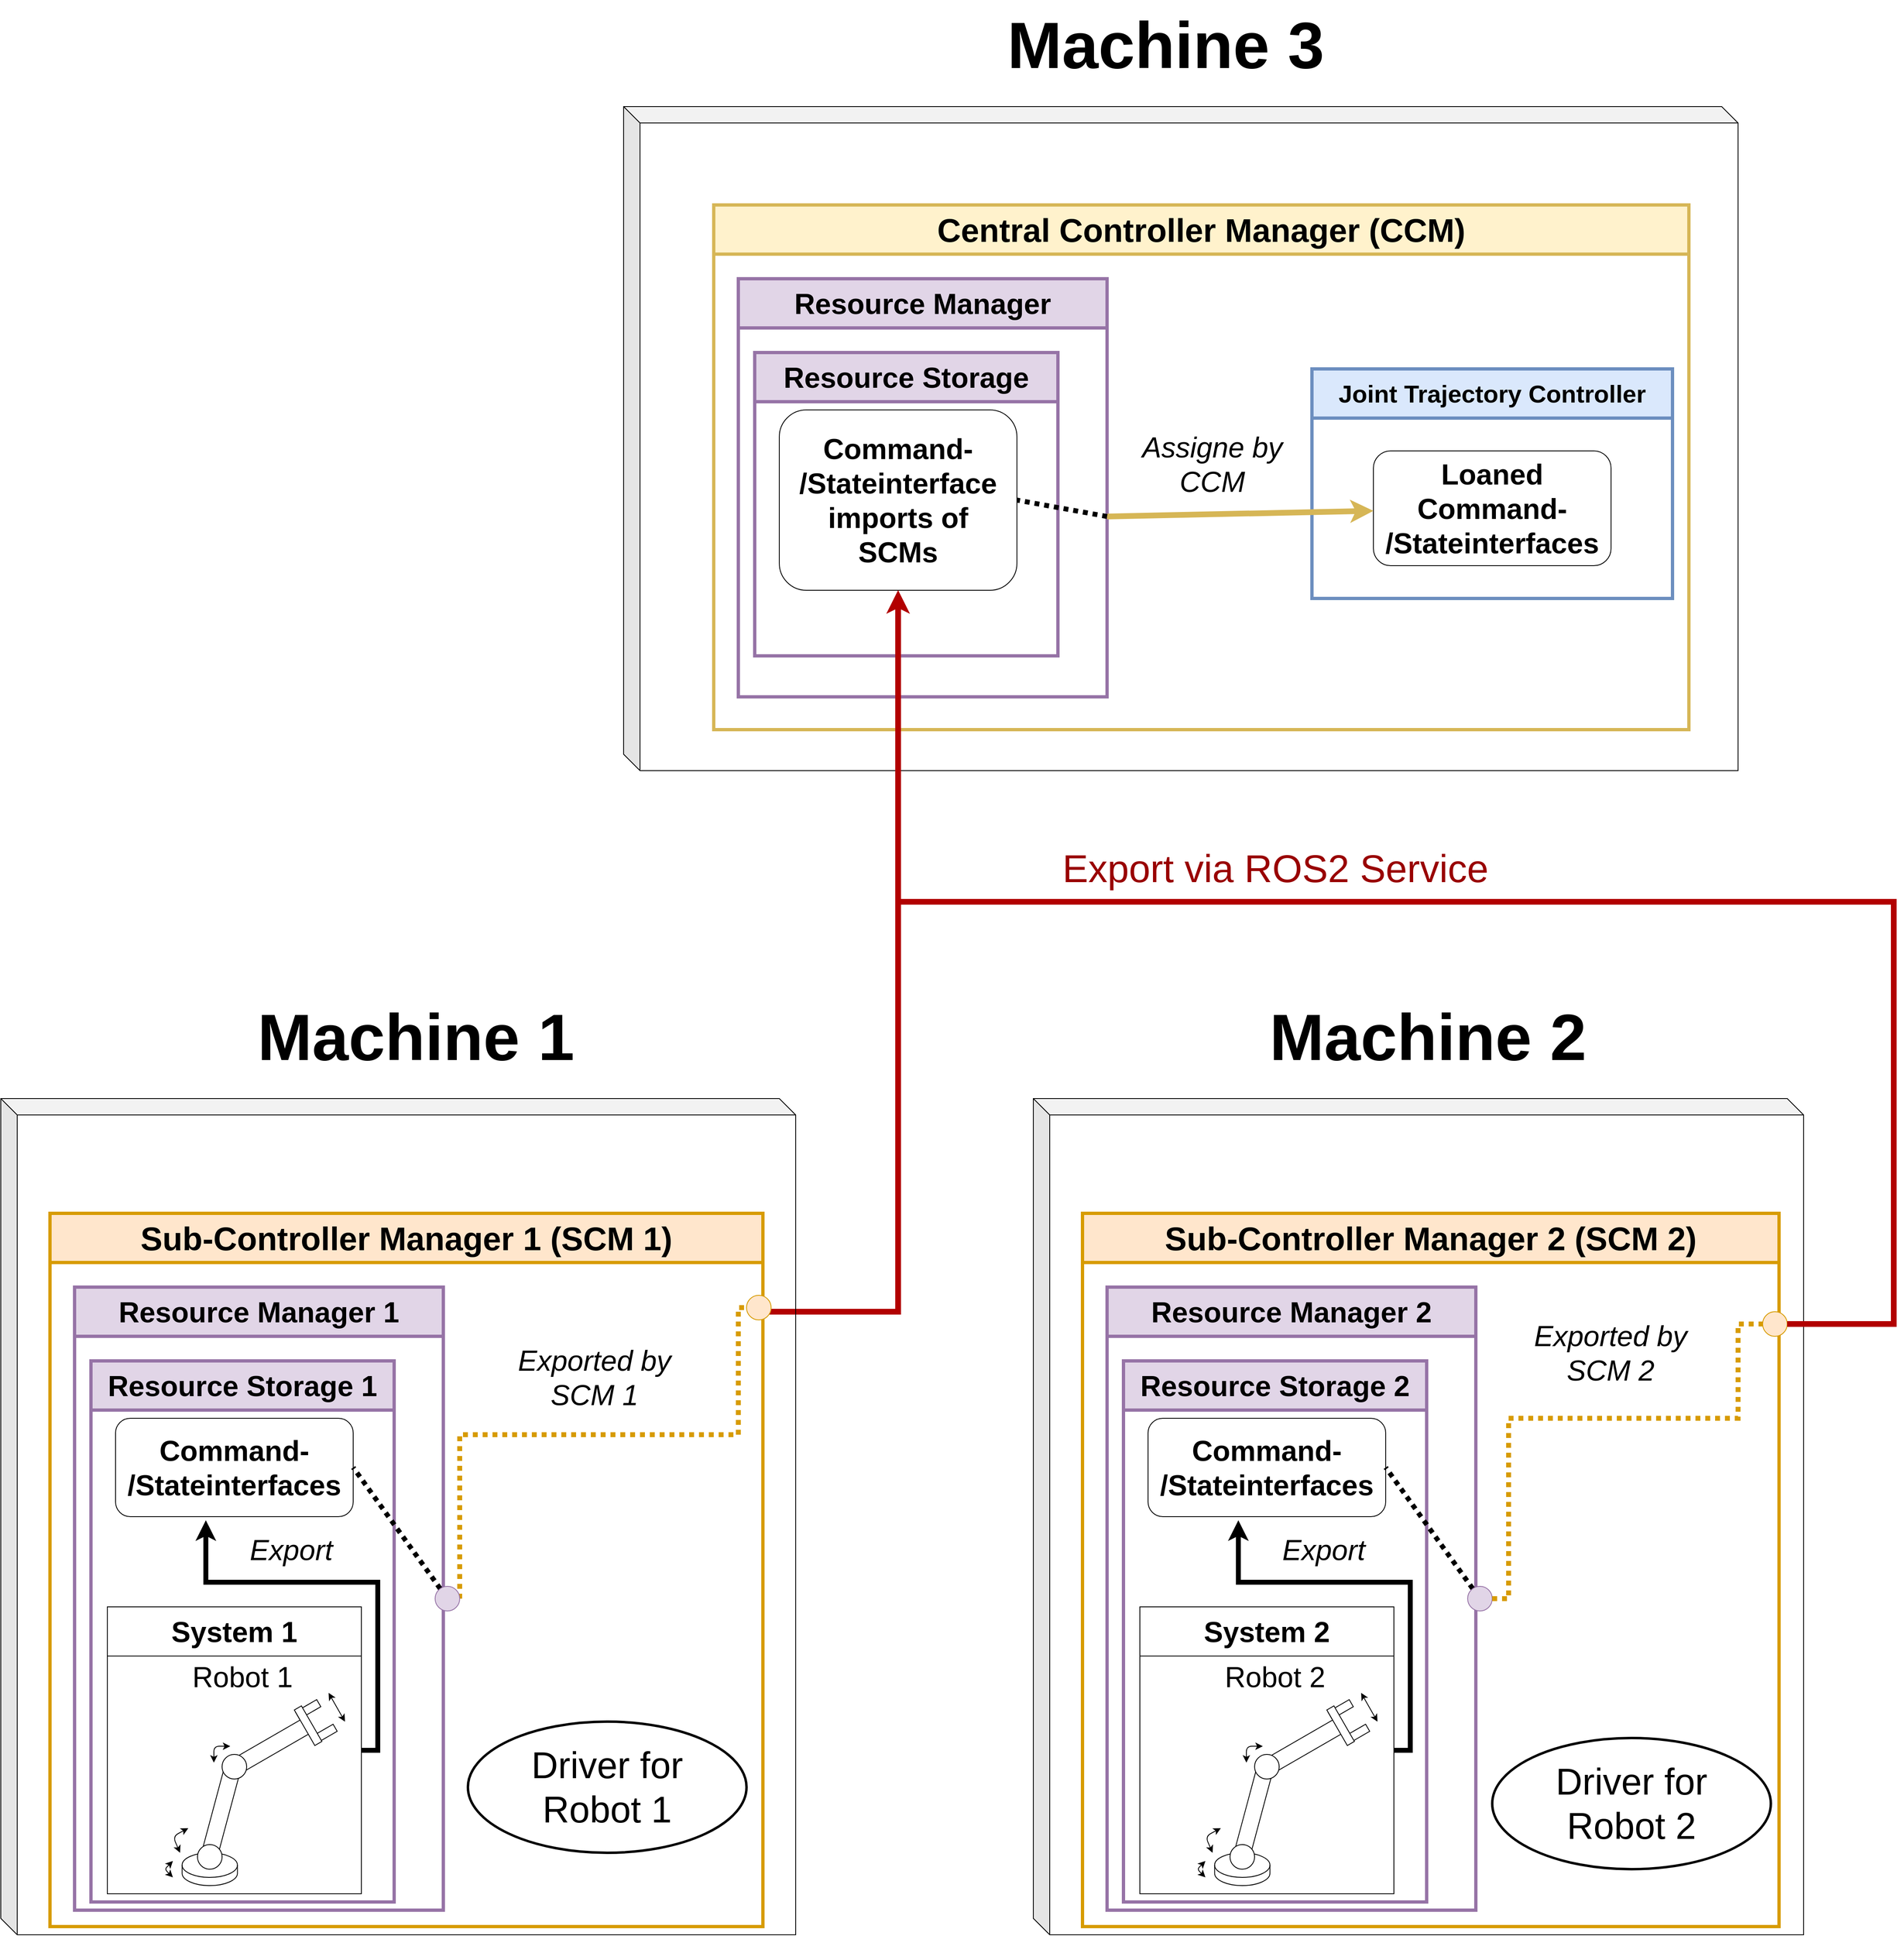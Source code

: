 <mxfile version="21.5.0">
  <diagram name="Page-1" id="56QPCwbd0cLktFSz25ie">
    <mxGraphModel dx="3319" dy="2478" grid="1" gridSize="10" guides="1" tooltips="1" connect="1" arrows="1" fold="1" page="1" pageScale="1" pageWidth="850" pageHeight="1100" math="0" shadow="0">
      <root>
        <mxCell id="0" />
        <mxCell id="1" parent="0" />
        <mxCell id="aH2ZuujqSojjc6NItEgd-45" style="rounded=0;orthogonalLoop=1;jettySize=auto;html=1;exitX=1;exitY=0.5;exitDx=0;exitDy=0;entryX=0.5;entryY=1;entryDx=0;entryDy=0;edgeStyle=orthogonalEdgeStyle;fillColor=#e51400;strokeColor=#B20000;strokeWidth=7;" parent="1" source="aH2ZuujqSojjc6NItEgd-36" target="Qk9qD6PRYy8a2zJd2hO1-43" edge="1">
          <mxGeometry relative="1" as="geometry">
            <Array as="points">
              <mxPoint x="910" y="680" />
              <mxPoint x="1075" y="680" />
            </Array>
          </mxGeometry>
        </mxCell>
        <mxCell id="Qk9qD6PRYy8a2zJd2hO1-58" value="" style="shape=cube;whiteSpace=wrap;html=1;boundedLbl=1;backgroundOutline=1;darkOpacity=0.05;darkOpacity2=0.1;fillColor=none;" parent="1" vertex="1">
          <mxGeometry x="1240" y="420" width="940" height="1020" as="geometry" />
        </mxCell>
        <mxCell id="Qk9qD6PRYy8a2zJd2hO1-56" value="" style="shape=cube;whiteSpace=wrap;html=1;boundedLbl=1;backgroundOutline=1;darkOpacity=0.05;darkOpacity2=0.1;fillColor=none;" parent="1" vertex="1">
          <mxGeometry x="-20" y="420" width="970" height="1020" as="geometry" />
        </mxCell>
        <mxCell id="Qk9qD6PRYy8a2zJd2hO1-60" value="" style="shape=cube;whiteSpace=wrap;html=1;boundedLbl=1;backgroundOutline=1;darkOpacity=0.05;darkOpacity2=0.1;fillColor=none;" parent="1" vertex="1">
          <mxGeometry x="740" y="-790" width="1360" height="810" as="geometry" />
        </mxCell>
        <mxCell id="k2swmo7qzIprsYgqh0As-2" value="&lt;font style=&quot;font-size: 35px;&quot;&gt;Resource Storage 1&lt;br&gt;&lt;/font&gt;" style="swimlane;whiteSpace=wrap;html=1;startSize=60;strokeWidth=4;fillColor=#e1d5e7;strokeColor=#9673a6;" parent="1" vertex="1">
          <mxGeometry x="90" y="740" width="370" height="660" as="geometry" />
        </mxCell>
        <mxCell id="k2swmo7qzIprsYgqh0As-3" value="&lt;font style=&quot;font-size: 35px;&quot;&gt;Resource Manager 1&lt;br&gt;&lt;/font&gt;" style="swimlane;whiteSpace=wrap;html=1;startSize=60;strokeWidth=4;fillColor=#e1d5e7;strokeColor=#9673a6;" parent="1" vertex="1">
          <mxGeometry x="70" y="650" width="450" height="760" as="geometry" />
        </mxCell>
        <mxCell id="k2swmo7qzIprsYgqh0As-4" value="&lt;font style=&quot;font-size: 40px;&quot;&gt;Sub-Controller Manager 1 (SCM 1)&lt;br&gt;&lt;/font&gt;" style="swimlane;whiteSpace=wrap;html=1;startSize=60;strokeWidth=4;fillColor=#ffe6cc;strokeColor=#d79b00;" parent="1" vertex="1">
          <mxGeometry x="40" y="560" width="870" height="870" as="geometry" />
        </mxCell>
        <mxCell id="k2swmo7qzIprsYgqh0As-7" value="" style="rounded=0;whiteSpace=wrap;html=1;rotation=-30;" parent="k2swmo7qzIprsYgqh0As-4" vertex="1">
          <mxGeometry x="320" y="630" width="30" height="10" as="geometry" />
        </mxCell>
        <mxCell id="k2swmo7qzIprsYgqh0As-8" value="" style="rounded=0;whiteSpace=wrap;html=1;rotation=-30;" parent="k2swmo7qzIprsYgqh0As-4" vertex="1">
          <mxGeometry x="300" y="600" width="30" height="10" as="geometry" />
        </mxCell>
        <mxCell id="k2swmo7qzIprsYgqh0As-9" value="" style="shape=cylinder3;whiteSpace=wrap;html=1;boundedLbl=1;backgroundOutline=1;size=15;" parent="k2swmo7qzIprsYgqh0As-4" vertex="1">
          <mxGeometry x="161.25" y="780" width="67.5" height="40" as="geometry" />
        </mxCell>
        <mxCell id="k2swmo7qzIprsYgqh0As-10" value="" style="rounded=0;whiteSpace=wrap;html=1;rotation=-30;direction=south;" parent="k2swmo7qzIprsYgqh0As-4" vertex="1">
          <mxGeometry x="220" y="640" width="100" height="20" as="geometry" />
        </mxCell>
        <mxCell id="k2swmo7qzIprsYgqh0As-11" value="" style="rounded=0;whiteSpace=wrap;html=1;rotation=15;" parent="k2swmo7qzIprsYgqh0As-4" vertex="1">
          <mxGeometry x="200" y="670" width="20" height="110" as="geometry" />
        </mxCell>
        <mxCell id="k2swmo7qzIprsYgqh0As-12" value="" style="ellipse;whiteSpace=wrap;html=1;aspect=fixed;" parent="k2swmo7qzIprsYgqh0As-4" vertex="1">
          <mxGeometry x="180" y="770" width="30" height="30" as="geometry" />
        </mxCell>
        <mxCell id="k2swmo7qzIprsYgqh0As-13" value="" style="ellipse;whiteSpace=wrap;html=1;aspect=fixed;" parent="k2swmo7qzIprsYgqh0As-4" vertex="1">
          <mxGeometry x="210" y="660" width="30" height="30" as="geometry" />
        </mxCell>
        <mxCell id="k2swmo7qzIprsYgqh0As-14" value="" style="rounded=0;whiteSpace=wrap;html=1;rotation=60;" parent="k2swmo7qzIprsYgqh0As-4" vertex="1">
          <mxGeometry x="290" y="620" width="50" height="10" as="geometry" />
        </mxCell>
        <mxCell id="k2swmo7qzIprsYgqh0As-15" value="" style="endArrow=classic;startArrow=classic;html=1;rounded=1;" parent="k2swmo7qzIprsYgqh0As-4" edge="1">
          <mxGeometry width="50" height="50" relative="1" as="geometry">
            <mxPoint x="200" y="670" as="sourcePoint" />
            <mxPoint x="220" y="650" as="targetPoint" />
            <Array as="points">
              <mxPoint x="200" y="650" />
            </Array>
          </mxGeometry>
        </mxCell>
        <mxCell id="k2swmo7qzIprsYgqh0As-16" value="" style="endArrow=classic;startArrow=classic;html=1;rounded=1;" parent="k2swmo7qzIprsYgqh0As-4" edge="1">
          <mxGeometry width="50" height="50" relative="1" as="geometry">
            <mxPoint x="158.75" y="780" as="sourcePoint" />
            <mxPoint x="168.75" y="750" as="targetPoint" />
            <Array as="points">
              <mxPoint x="150" y="760" />
            </Array>
          </mxGeometry>
        </mxCell>
        <mxCell id="k2swmo7qzIprsYgqh0As-17" value="" style="endArrow=classic;startArrow=classic;html=1;rounded=1;" parent="k2swmo7qzIprsYgqh0As-4" edge="1">
          <mxGeometry width="50" height="50" relative="1" as="geometry">
            <mxPoint x="150" y="810" as="sourcePoint" />
            <mxPoint x="150" y="790" as="targetPoint" />
            <Array as="points">
              <mxPoint x="140" y="800" />
            </Array>
          </mxGeometry>
        </mxCell>
        <mxCell id="k2swmo7qzIprsYgqh0As-18" value="" style="endArrow=classic;startArrow=classic;html=1;rounded=0;" parent="k2swmo7qzIprsYgqh0As-4" edge="1">
          <mxGeometry width="50" height="50" relative="1" as="geometry">
            <mxPoint x="360" y="620" as="sourcePoint" />
            <mxPoint x="340" y="585" as="targetPoint" />
          </mxGeometry>
        </mxCell>
        <mxCell id="k2swmo7qzIprsYgqh0As-27" style="edgeStyle=orthogonalEdgeStyle;rounded=0;orthogonalLoop=1;jettySize=auto;html=1;exitX=1;exitY=0.5;exitDx=0;exitDy=0;entryX=0.38;entryY=1.036;entryDx=0;entryDy=0;entryPerimeter=0;strokeWidth=6;" parent="k2swmo7qzIprsYgqh0As-4" source="k2swmo7qzIprsYgqh0As-19" target="k2swmo7qzIprsYgqh0As-25" edge="1">
          <mxGeometry relative="1" as="geometry">
            <Array as="points">
              <mxPoint x="400" y="655" />
              <mxPoint x="400" y="450" />
              <mxPoint x="190" y="450" />
            </Array>
          </mxGeometry>
        </mxCell>
        <mxCell id="k2swmo7qzIprsYgqh0As-19" value="&lt;font size=&quot;1&quot;&gt;&lt;b style=&quot;font-size: 35px;&quot;&gt;System 1&lt;/b&gt;&lt;/font&gt;" style="swimlane;whiteSpace=wrap;html=1;startSize=60;" parent="k2swmo7qzIprsYgqh0As-4" vertex="1">
          <mxGeometry x="70" y="480" width="310" height="350" as="geometry" />
        </mxCell>
        <mxCell id="6xcx7gfBlVFDdk0v4jd5-2" value="&lt;span style=&quot;font-size: 35px;&quot;&gt;Robot 1&lt;br&gt;&lt;/span&gt;" style="text;html=1;strokeColor=none;fillColor=none;align=center;verticalAlign=middle;whiteSpace=wrap;rounded=0;" parent="k2swmo7qzIprsYgqh0As-19" vertex="1">
          <mxGeometry x="70" y="70" width="190" height="30" as="geometry" />
        </mxCell>
        <mxCell id="k2swmo7qzIprsYgqh0As-25" value="&lt;div&gt;&lt;b&gt;&lt;font style=&quot;font-size: 35px;&quot;&gt;Command-&lt;/font&gt;&lt;/b&gt;&lt;/div&gt;&lt;div&gt;&lt;b&gt;&lt;font style=&quot;font-size: 35px;&quot;&gt;/Stateinterfaces&lt;/font&gt;&lt;/b&gt;&lt;/div&gt;" style="rounded=1;whiteSpace=wrap;html=1;" parent="k2swmo7qzIprsYgqh0As-4" vertex="1">
          <mxGeometry x="80" y="250" width="290" height="120" as="geometry" />
        </mxCell>
        <mxCell id="k2swmo7qzIprsYgqh0As-28" value="&lt;font size=&quot;1&quot;&gt;&lt;i style=&quot;font-size: 35px;&quot;&gt;Export&lt;/i&gt;&lt;/font&gt;" style="text;html=1;align=center;verticalAlign=middle;resizable=0;points=[];autosize=1;strokeColor=none;fillColor=none;strokeWidth=6;" parent="k2swmo7qzIprsYgqh0As-4" vertex="1">
          <mxGeometry x="228.75" y="380" width="130" height="60" as="geometry" />
        </mxCell>
        <mxCell id="aH2ZuujqSojjc6NItEgd-41" value="&lt;font style=&quot;font-size: 35px;&quot;&gt;&lt;i&gt;Exported by&lt;br&gt;SCM 1&lt;br&gt;&lt;/i&gt;&lt;/font&gt;" style="edgeLabel;html=1;align=center;verticalAlign=middle;resizable=0;points=[];labelBackgroundColor=none;" parent="k2swmo7qzIprsYgqh0As-4" vertex="1" connectable="0">
          <mxGeometry x="709.999" y="200" as="geometry">
            <mxPoint x="-46" as="offset" />
          </mxGeometry>
        </mxCell>
        <mxCell id="aH2ZuujqSojjc6NItEgd-36" value="" style="ellipse;whiteSpace=wrap;html=1;aspect=fixed;fillColor=#ffe6cc;strokeColor=#d79b00;" parent="k2swmo7qzIprsYgqh0As-4" vertex="1">
          <mxGeometry x="850" y="100" width="30" height="30" as="geometry" />
        </mxCell>
        <mxCell id="k2swmo7qzIprsYgqh0As-41" value="" style="endArrow=none;dashed=1;html=1;dashPattern=1 1;strokeWidth=6;rounded=0;entryX=1;entryY=0.5;entryDx=0;entryDy=0;jumpSize=2;jumpStyle=none;targetPerimeterSpacing=0;" parent="1" source="aH2ZuujqSojjc6NItEgd-2" target="k2swmo7qzIprsYgqh0As-25" edge="1">
          <mxGeometry width="50" height="50" relative="1" as="geometry">
            <mxPoint x="960" y="1080" as="sourcePoint" />
            <mxPoint x="1010" y="1030" as="targetPoint" />
          </mxGeometry>
        </mxCell>
        <mxCell id="Qk9qD6PRYy8a2zJd2hO1-21" value="&lt;font style=&quot;font-size: 35px;&quot;&gt;Resource Storage &lt;br&gt;&lt;/font&gt;" style="swimlane;whiteSpace=wrap;html=1;startSize=60;strokeWidth=4;fillColor=#e1d5e7;strokeColor=#9673a6;" parent="1" vertex="1">
          <mxGeometry x="900" y="-490" width="370" height="370" as="geometry" />
        </mxCell>
        <mxCell id="Qk9qD6PRYy8a2zJd2hO1-24" value="&lt;font style=&quot;font-size: 35px;&quot;&gt;Resource Manager &lt;br&gt;&lt;/font&gt;" style="swimlane;whiteSpace=wrap;html=1;startSize=60;strokeWidth=4;fillColor=#e1d5e7;strokeColor=#9673a6;" parent="1" vertex="1">
          <mxGeometry x="880" y="-580" width="450" height="510" as="geometry" />
        </mxCell>
        <mxCell id="Qk9qD6PRYy8a2zJd2hO1-25" value="&lt;font style=&quot;font-size: 40px;&quot;&gt;Central Controller Manager (CCM)&lt;br&gt;&lt;/font&gt;" style="swimlane;whiteSpace=wrap;html=1;startSize=60;strokeWidth=4;fillColor=#fff2cc;strokeColor=#d6b656;" parent="1" vertex="1">
          <mxGeometry x="850" y="-670" width="1190" height="640" as="geometry" />
        </mxCell>
        <mxCell id="Qk9qD6PRYy8a2zJd2hO1-26" value="&lt;font style=&quot;font-size: 30px;&quot;&gt;Joint Trajectory Controller&lt;br&gt;&lt;/font&gt;" style="swimlane;whiteSpace=wrap;html=1;startSize=60;strokeWidth=4;fillColor=#dae8fc;strokeColor=#6c8ebf;" parent="Qk9qD6PRYy8a2zJd2hO1-25" vertex="1">
          <mxGeometry x="730" y="200" width="440" height="280" as="geometry" />
        </mxCell>
        <mxCell id="Qk9qD6PRYy8a2zJd2hO1-27" value="&lt;div&gt;&lt;b&gt;&lt;font style=&quot;font-size: 35px;&quot;&gt;Loaned Command-&lt;/font&gt;&lt;/b&gt;&lt;/div&gt;&lt;div&gt;&lt;b&gt;&lt;font style=&quot;font-size: 35px;&quot;&gt;/Stateinterfaces&lt;/font&gt;&lt;/b&gt;&lt;/div&gt;" style="rounded=1;whiteSpace=wrap;html=1;" parent="Qk9qD6PRYy8a2zJd2hO1-26" vertex="1">
          <mxGeometry x="75" y="100" width="290" height="140" as="geometry" />
        </mxCell>
        <mxCell id="Qk9qD6PRYy8a2zJd2hO1-43" value="&lt;div&gt;&lt;b&gt;&lt;font style=&quot;font-size: 35px;&quot;&gt;Command-&lt;/font&gt;&lt;/b&gt;&lt;/div&gt;&lt;div&gt;&lt;b&gt;&lt;font style=&quot;font-size: 35px;&quot;&gt;/Stateinterface&lt;/font&gt;&lt;/b&gt;&lt;/div&gt;&lt;div&gt;&lt;b&gt;&lt;font style=&quot;font-size: 35px;&quot;&gt;imports of&lt;br&gt;&lt;/font&gt;&lt;/b&gt;&lt;/div&gt;&lt;div&gt;&lt;b&gt;&lt;font style=&quot;font-size: 35px;&quot;&gt;SCMs&lt;/font&gt;&lt;/b&gt;&lt;/div&gt;" style="rounded=1;whiteSpace=wrap;html=1;" parent="Qk9qD6PRYy8a2zJd2hO1-25" vertex="1">
          <mxGeometry x="80" y="250" width="290" height="220" as="geometry" />
        </mxCell>
        <mxCell id="Qk9qD6PRYy8a2zJd2hO1-48" style="rounded=0;orthogonalLoop=1;jettySize=auto;html=1;strokeWidth=7;fillColor=#fff2cc;strokeColor=#d6b656;" parent="Qk9qD6PRYy8a2zJd2hO1-25" target="Qk9qD6PRYy8a2zJd2hO1-27" edge="1">
          <mxGeometry relative="1" as="geometry">
            <mxPoint x="790" y="380" as="targetPoint" />
            <mxPoint x="480" y="380" as="sourcePoint" />
          </mxGeometry>
        </mxCell>
        <mxCell id="Qk9qD6PRYy8a2zJd2hO1-49" value="&lt;font style=&quot;font-size: 35px;&quot;&gt;&lt;i&gt;Assigne by&lt;br&gt;CCM &lt;br&gt;&lt;/i&gt;&lt;/font&gt;" style="edgeLabel;html=1;align=center;verticalAlign=middle;resizable=0;points=[];" parent="Qk9qD6PRYy8a2zJd2hO1-48" vertex="1" connectable="0">
          <mxGeometry x="0.15" y="6" relative="1" as="geometry">
            <mxPoint x="-59" y="-54" as="offset" />
          </mxGeometry>
        </mxCell>
        <mxCell id="Qk9qD6PRYy8a2zJd2hO1-45" value="" style="endArrow=none;dashed=1;html=1;dashPattern=1 1;strokeWidth=6;rounded=0;entryX=1;entryY=0.5;entryDx=0;entryDy=0;jumpSize=2;jumpStyle=none;targetPerimeterSpacing=0;" parent="1" target="Qk9qD6PRYy8a2zJd2hO1-43" edge="1">
          <mxGeometry width="50" height="50" relative="1" as="geometry">
            <mxPoint x="1330" y="-290" as="sourcePoint" />
            <mxPoint x="1820" y="-200" as="targetPoint" />
          </mxGeometry>
        </mxCell>
        <mxCell id="Qk9qD6PRYy8a2zJd2hO1-53" value="&lt;font style=&quot;font-size: 35px;&quot;&gt;&lt;i&gt;Exported by&lt;br&gt;SCM 2&lt;br&gt;&lt;/i&gt;&lt;/font&gt;" style="edgeLabel;html=1;align=center;verticalAlign=middle;resizable=0;points=[];labelBackgroundColor=none;" parent="1" vertex="1" connectable="0">
          <mxGeometry x="1989.999" y="730" as="geometry">
            <mxPoint x="-46" as="offset" />
          </mxGeometry>
        </mxCell>
        <mxCell id="Qk9qD6PRYy8a2zJd2hO1-57" value="&lt;b&gt;&lt;font style=&quot;font-size: 80px;&quot;&gt;&amp;nbsp;Machine 1&lt;br&gt;&lt;/font&gt;&lt;/b&gt;" style="text;html=1;align=center;verticalAlign=middle;resizable=0;points=[];autosize=1;strokeColor=none;fillColor=none;" parent="1" vertex="1">
          <mxGeometry x="260" y="290" width="430" height="110" as="geometry" />
        </mxCell>
        <mxCell id="Qk9qD6PRYy8a2zJd2hO1-59" value="&lt;b&gt;&lt;font style=&quot;font-size: 80px;&quot;&gt;&amp;nbsp;Machine 2&lt;br&gt;&lt;/font&gt;&lt;/b&gt;" style="text;html=1;align=center;verticalAlign=middle;resizable=0;points=[];autosize=1;strokeColor=none;fillColor=none;" parent="1" vertex="1">
          <mxGeometry x="1495" y="290" width="430" height="110" as="geometry" />
        </mxCell>
        <mxCell id="Qk9qD6PRYy8a2zJd2hO1-61" value="&lt;b&gt;&lt;font style=&quot;font-size: 80px;&quot;&gt;&amp;nbsp;Machine 3&lt;br&gt;&lt;/font&gt;&lt;/b&gt;" style="text;html=1;align=center;verticalAlign=middle;resizable=0;points=[];autosize=1;strokeColor=none;fillColor=none;" parent="1" vertex="1">
          <mxGeometry x="1175" y="-920" width="430" height="110" as="geometry" />
        </mxCell>
        <mxCell id="aH2ZuujqSojjc6NItEgd-3" value="" style="endArrow=none;dashed=1;html=1;dashPattern=1 4;strokeWidth=6;rounded=0;entryX=1;entryY=0.5;entryDx=0;entryDy=0;exitX=1;exitY=0.5;exitDx=0;exitDy=0;jumpSize=2;jumpStyle=none;targetPerimeterSpacing=0;" parent="1" source="k2swmo7qzIprsYgqh0As-3" target="aH2ZuujqSojjc6NItEgd-2" edge="1">
          <mxGeometry width="50" height="50" relative="1" as="geometry">
            <mxPoint x="520" y="1030" as="sourcePoint" />
            <mxPoint x="410" y="870" as="targetPoint" />
          </mxGeometry>
        </mxCell>
        <mxCell id="aH2ZuujqSojjc6NItEgd-38" style="rounded=0;orthogonalLoop=1;jettySize=auto;html=1;entryX=0;entryY=0.5;entryDx=0;entryDy=0;dashed=1;dashPattern=1 1;strokeWidth=6;fillColor=#ffe6cc;strokeColor=#d79b00;endArrow=none;endFill=0;edgeStyle=orthogonalEdgeStyle;" parent="1" source="aH2ZuujqSojjc6NItEgd-2" target="aH2ZuujqSojjc6NItEgd-36" edge="1">
          <mxGeometry relative="1" as="geometry">
            <Array as="points">
              <mxPoint x="540" y="830" />
              <mxPoint x="880" y="830" />
            </Array>
          </mxGeometry>
        </mxCell>
        <mxCell id="aH2ZuujqSojjc6NItEgd-2" value="" style="ellipse;whiteSpace=wrap;html=1;aspect=fixed;fillColor=#e1d5e7;strokeColor=#9673a6;" parent="1" vertex="1">
          <mxGeometry x="510" y="1015" width="30" height="30" as="geometry" />
        </mxCell>
        <mxCell id="aH2ZuujqSojjc6NItEgd-4" value="&lt;font style=&quot;font-size: 35px;&quot;&gt;Resource Storage 2&lt;br&gt;&lt;/font&gt;" style="swimlane;whiteSpace=wrap;html=1;startSize=60;strokeWidth=4;fillColor=#e1d5e7;strokeColor=#9673a6;" parent="1" vertex="1">
          <mxGeometry x="1350" y="740" width="370" height="660" as="geometry" />
        </mxCell>
        <mxCell id="aH2ZuujqSojjc6NItEgd-7" value="&lt;font style=&quot;font-size: 35px;&quot;&gt;Resource Manager 2&lt;br&gt;&lt;/font&gt;" style="swimlane;whiteSpace=wrap;html=1;startSize=60;strokeWidth=4;fillColor=#e1d5e7;strokeColor=#9673a6;" parent="1" vertex="1">
          <mxGeometry x="1330" y="650" width="450" height="760" as="geometry" />
        </mxCell>
        <mxCell id="aH2ZuujqSojjc6NItEgd-8" value="&lt;font style=&quot;font-size: 40px;&quot;&gt;Sub-Controller Manager 2 (SCM 2)&lt;br&gt;&lt;/font&gt;" style="swimlane;whiteSpace=wrap;html=1;startSize=60;strokeWidth=4;fillColor=#ffe6cc;strokeColor=#d79b00;" parent="1" vertex="1">
          <mxGeometry x="1300" y="560" width="850" height="870" as="geometry" />
        </mxCell>
        <mxCell id="aH2ZuujqSojjc6NItEgd-11" value="" style="rounded=0;whiteSpace=wrap;html=1;rotation=-30;" parent="aH2ZuujqSojjc6NItEgd-8" vertex="1">
          <mxGeometry x="320" y="630" width="30" height="10" as="geometry" />
        </mxCell>
        <mxCell id="aH2ZuujqSojjc6NItEgd-12" value="" style="rounded=0;whiteSpace=wrap;html=1;rotation=-30;" parent="aH2ZuujqSojjc6NItEgd-8" vertex="1">
          <mxGeometry x="300" y="600" width="30" height="10" as="geometry" />
        </mxCell>
        <mxCell id="aH2ZuujqSojjc6NItEgd-13" value="" style="shape=cylinder3;whiteSpace=wrap;html=1;boundedLbl=1;backgroundOutline=1;size=15;" parent="aH2ZuujqSojjc6NItEgd-8" vertex="1">
          <mxGeometry x="161.25" y="780" width="67.5" height="40" as="geometry" />
        </mxCell>
        <mxCell id="aH2ZuujqSojjc6NItEgd-14" value="" style="rounded=0;whiteSpace=wrap;html=1;rotation=-30;direction=south;" parent="aH2ZuujqSojjc6NItEgd-8" vertex="1">
          <mxGeometry x="220" y="640" width="100" height="20" as="geometry" />
        </mxCell>
        <mxCell id="aH2ZuujqSojjc6NItEgd-15" value="" style="rounded=0;whiteSpace=wrap;html=1;rotation=15;" parent="aH2ZuujqSojjc6NItEgd-8" vertex="1">
          <mxGeometry x="200" y="670" width="20" height="110" as="geometry" />
        </mxCell>
        <mxCell id="aH2ZuujqSojjc6NItEgd-16" value="" style="ellipse;whiteSpace=wrap;html=1;aspect=fixed;" parent="aH2ZuujqSojjc6NItEgd-8" vertex="1">
          <mxGeometry x="180" y="770" width="30" height="30" as="geometry" />
        </mxCell>
        <mxCell id="aH2ZuujqSojjc6NItEgd-17" value="" style="ellipse;whiteSpace=wrap;html=1;aspect=fixed;" parent="aH2ZuujqSojjc6NItEgd-8" vertex="1">
          <mxGeometry x="210" y="660" width="30" height="30" as="geometry" />
        </mxCell>
        <mxCell id="aH2ZuujqSojjc6NItEgd-18" value="" style="rounded=0;whiteSpace=wrap;html=1;rotation=60;" parent="aH2ZuujqSojjc6NItEgd-8" vertex="1">
          <mxGeometry x="290" y="620" width="50" height="10" as="geometry" />
        </mxCell>
        <mxCell id="aH2ZuujqSojjc6NItEgd-19" value="" style="endArrow=classic;startArrow=classic;html=1;rounded=1;" parent="aH2ZuujqSojjc6NItEgd-8" edge="1">
          <mxGeometry width="50" height="50" relative="1" as="geometry">
            <mxPoint x="200" y="670" as="sourcePoint" />
            <mxPoint x="220" y="650" as="targetPoint" />
            <Array as="points">
              <mxPoint x="200" y="650" />
            </Array>
          </mxGeometry>
        </mxCell>
        <mxCell id="aH2ZuujqSojjc6NItEgd-20" value="" style="endArrow=classic;startArrow=classic;html=1;rounded=1;" parent="aH2ZuujqSojjc6NItEgd-8" edge="1">
          <mxGeometry width="50" height="50" relative="1" as="geometry">
            <mxPoint x="158.75" y="780" as="sourcePoint" />
            <mxPoint x="168.75" y="750" as="targetPoint" />
            <Array as="points">
              <mxPoint x="150" y="760" />
            </Array>
          </mxGeometry>
        </mxCell>
        <mxCell id="aH2ZuujqSojjc6NItEgd-21" value="" style="endArrow=classic;startArrow=classic;html=1;rounded=1;" parent="aH2ZuujqSojjc6NItEgd-8" edge="1">
          <mxGeometry width="50" height="50" relative="1" as="geometry">
            <mxPoint x="150" y="810" as="sourcePoint" />
            <mxPoint x="150" y="790" as="targetPoint" />
            <Array as="points">
              <mxPoint x="140" y="800" />
            </Array>
          </mxGeometry>
        </mxCell>
        <mxCell id="aH2ZuujqSojjc6NItEgd-22" value="" style="endArrow=classic;startArrow=classic;html=1;rounded=0;" parent="aH2ZuujqSojjc6NItEgd-8" edge="1">
          <mxGeometry width="50" height="50" relative="1" as="geometry">
            <mxPoint x="360" y="620" as="sourcePoint" />
            <mxPoint x="340" y="585" as="targetPoint" />
          </mxGeometry>
        </mxCell>
        <mxCell id="aH2ZuujqSojjc6NItEgd-23" style="edgeStyle=orthogonalEdgeStyle;rounded=0;orthogonalLoop=1;jettySize=auto;html=1;exitX=1;exitY=0.5;exitDx=0;exitDy=0;entryX=0.38;entryY=1.036;entryDx=0;entryDy=0;entryPerimeter=0;strokeWidth=6;" parent="aH2ZuujqSojjc6NItEgd-8" source="aH2ZuujqSojjc6NItEgd-24" target="aH2ZuujqSojjc6NItEgd-26" edge="1">
          <mxGeometry relative="1" as="geometry">
            <Array as="points">
              <mxPoint x="400" y="655" />
              <mxPoint x="400" y="450" />
              <mxPoint x="190" y="450" />
            </Array>
          </mxGeometry>
        </mxCell>
        <mxCell id="aH2ZuujqSojjc6NItEgd-24" value="&lt;font size=&quot;1&quot;&gt;&lt;b style=&quot;font-size: 35px;&quot;&gt;System 2&lt;br&gt;&lt;/b&gt;&lt;/font&gt;" style="swimlane;whiteSpace=wrap;html=1;startSize=60;" parent="aH2ZuujqSojjc6NItEgd-8" vertex="1">
          <mxGeometry x="70" y="480" width="310" height="350" as="geometry" />
        </mxCell>
        <mxCell id="aH2ZuujqSojjc6NItEgd-25" value="&lt;span style=&quot;font-size: 35px;&quot;&gt;Robot 2&lt;br&gt;&lt;/span&gt;" style="text;html=1;strokeColor=none;fillColor=none;align=center;verticalAlign=middle;whiteSpace=wrap;rounded=0;" parent="aH2ZuujqSojjc6NItEgd-24" vertex="1">
          <mxGeometry x="70" y="70" width="190" height="30" as="geometry" />
        </mxCell>
        <mxCell id="aH2ZuujqSojjc6NItEgd-26" value="&lt;div&gt;&lt;b&gt;&lt;font style=&quot;font-size: 35px;&quot;&gt;Command-&lt;/font&gt;&lt;/b&gt;&lt;/div&gt;&lt;div&gt;&lt;b&gt;&lt;font style=&quot;font-size: 35px;&quot;&gt;/Stateinterfaces&lt;/font&gt;&lt;/b&gt;&lt;/div&gt;" style="rounded=1;whiteSpace=wrap;html=1;" parent="aH2ZuujqSojjc6NItEgd-8" vertex="1">
          <mxGeometry x="80" y="250" width="290" height="120" as="geometry" />
        </mxCell>
        <mxCell id="aH2ZuujqSojjc6NItEgd-27" value="&lt;font size=&quot;1&quot;&gt;&lt;i style=&quot;font-size: 35px;&quot;&gt;Export&lt;/i&gt;&lt;/font&gt;" style="text;html=1;align=center;verticalAlign=middle;resizable=0;points=[];autosize=1;strokeColor=none;fillColor=none;strokeWidth=6;" parent="aH2ZuujqSojjc6NItEgd-8" vertex="1">
          <mxGeometry x="228.75" y="380" width="130" height="60" as="geometry" />
        </mxCell>
        <mxCell id="aH2ZuujqSojjc6NItEgd-37" value="" style="ellipse;whiteSpace=wrap;html=1;aspect=fixed;fillColor=#ffe6cc;strokeColor=#d79b00;" parent="aH2ZuujqSojjc6NItEgd-8" vertex="1">
          <mxGeometry x="830" y="120" width="30" height="30" as="geometry" />
        </mxCell>
        <mxCell id="aH2ZuujqSojjc6NItEgd-29" value="" style="endArrow=none;dashed=1;html=1;dashPattern=1 1;strokeWidth=6;rounded=0;entryX=1;entryY=0.5;entryDx=0;entryDy=0;jumpSize=2;jumpStyle=none;targetPerimeterSpacing=0;" parent="1" source="aH2ZuujqSojjc6NItEgd-31" target="aH2ZuujqSojjc6NItEgd-26" edge="1">
          <mxGeometry width="50" height="50" relative="1" as="geometry">
            <mxPoint x="2220" y="1080" as="sourcePoint" />
            <mxPoint x="2270" y="1030" as="targetPoint" />
          </mxGeometry>
        </mxCell>
        <mxCell id="aH2ZuujqSojjc6NItEgd-30" value="" style="endArrow=none;dashed=1;html=1;dashPattern=1 4;strokeWidth=6;rounded=0;entryX=1;entryY=0.5;entryDx=0;entryDy=0;exitX=1;exitY=0.5;exitDx=0;exitDy=0;jumpSize=2;jumpStyle=none;targetPerimeterSpacing=0;" parent="1" source="aH2ZuujqSojjc6NItEgd-7" target="aH2ZuujqSojjc6NItEgd-31" edge="1">
          <mxGeometry width="50" height="50" relative="1" as="geometry">
            <mxPoint x="1780" y="1030" as="sourcePoint" />
            <mxPoint x="1670" y="870" as="targetPoint" />
          </mxGeometry>
        </mxCell>
        <mxCell id="aH2ZuujqSojjc6NItEgd-31" value="" style="ellipse;whiteSpace=wrap;html=1;aspect=fixed;fillColor=#e1d5e7;strokeColor=#9673a6;" parent="1" vertex="1">
          <mxGeometry x="1770" y="1015" width="30" height="30" as="geometry" />
        </mxCell>
        <mxCell id="aH2ZuujqSojjc6NItEgd-43" style="rounded=0;orthogonalLoop=1;jettySize=auto;html=1;entryX=0;entryY=0.5;entryDx=0;entryDy=0;dashed=1;dashPattern=1 1;strokeWidth=6;fillColor=#ffe6cc;strokeColor=#d79b00;endArrow=none;endFill=0;exitX=1;exitY=0.5;exitDx=0;exitDy=0;edgeStyle=orthogonalEdgeStyle;" parent="1" source="aH2ZuujqSojjc6NItEgd-31" target="aH2ZuujqSojjc6NItEgd-37" edge="1">
          <mxGeometry relative="1" as="geometry">
            <mxPoint x="1795" y="908" as="sourcePoint" />
            <mxPoint x="2490" y="600" as="targetPoint" />
            <Array as="points">
              <mxPoint x="1820" y="1030" />
              <mxPoint x="1820" y="810" />
              <mxPoint x="2100" y="810" />
            </Array>
          </mxGeometry>
        </mxCell>
        <mxCell id="aH2ZuujqSojjc6NItEgd-46" style="rounded=0;orthogonalLoop=1;jettySize=auto;html=1;exitX=1;exitY=0.5;exitDx=0;exitDy=0;entryX=0.5;entryY=1;entryDx=0;entryDy=0;edgeStyle=orthogonalEdgeStyle;fillColor=#e51400;strokeColor=#B20000;strokeWidth=7;" parent="1" source="aH2ZuujqSojjc6NItEgd-37" target="Qk9qD6PRYy8a2zJd2hO1-43" edge="1">
          <mxGeometry relative="1" as="geometry">
            <Array as="points">
              <mxPoint x="2290" y="695" />
              <mxPoint x="2290" y="180" />
              <mxPoint x="1075" y="180" />
            </Array>
          </mxGeometry>
        </mxCell>
        <mxCell id="aH2ZuujqSojjc6NItEgd-47" value="&lt;font style=&quot;font-size: 47px;&quot; color=&quot;#990000&quot;&gt;Export via ROS2 Service&lt;br&gt;&lt;/font&gt;" style="text;html=1;align=center;verticalAlign=middle;resizable=0;points=[];autosize=1;strokeColor=none;fillColor=none;" parent="1" vertex="1">
          <mxGeometry x="1265" y="105" width="540" height="70" as="geometry" />
        </mxCell>
        <mxCell id="B-CWL-C54VmhZ2YLcEd3-1" value="&lt;font style=&quot;font-size: 45px;&quot;&gt;Driver for &lt;br&gt;Robot 1&lt;br&gt;&lt;/font&gt;" style="ellipse;whiteSpace=wrap;html=1;strokeWidth=3;fillColor=none;" vertex="1" parent="1">
          <mxGeometry x="550" y="1180" width="340" height="160" as="geometry" />
        </mxCell>
        <mxCell id="B-CWL-C54VmhZ2YLcEd3-2" value="&lt;font style=&quot;font-size: 45px;&quot;&gt;Driver for &lt;br&gt;Robot 2&lt;br&gt;&lt;/font&gt;" style="ellipse;whiteSpace=wrap;html=1;strokeWidth=3;fillColor=none;" vertex="1" parent="1">
          <mxGeometry x="1800" y="1200" width="340" height="160" as="geometry" />
        </mxCell>
      </root>
    </mxGraphModel>
  </diagram>
</mxfile>
